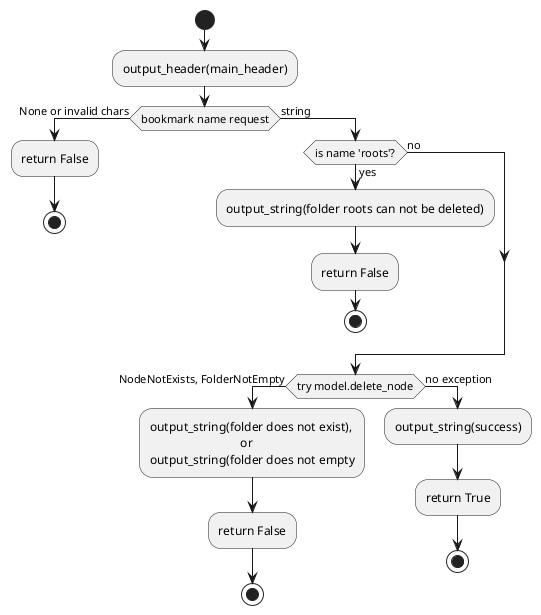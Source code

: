 @startuml
'https://plantuml.com/activity-diagram-beta

start
:output_header(main_header);
if (bookmark name request) then (None or invalid chars)
  :return False;
  stop
else (string)
  if (is name 'roots'?) then (yes)
    :output_string(folder roots can not be deleted);
    :return False;
    stop
  else (no)
  endif
  if (try model.delete_node) then (NodeNotExists, FolderNotEmpty)
    :output_string(folder does not exist),
                                 or
    output_string(folder does not empty;
    :return False;
    stop
  else (no exception)
    :output_string(success);
    :return True;
    stop
  endif
endif
@enduml
